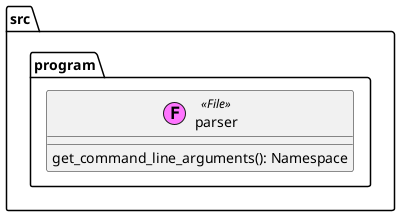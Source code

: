 @startuml
!$file = "(F,#ff75ff) File"
class src.program.parser <<$file>>{
    get_command_line_arguments(): Namespace
}

@enduml